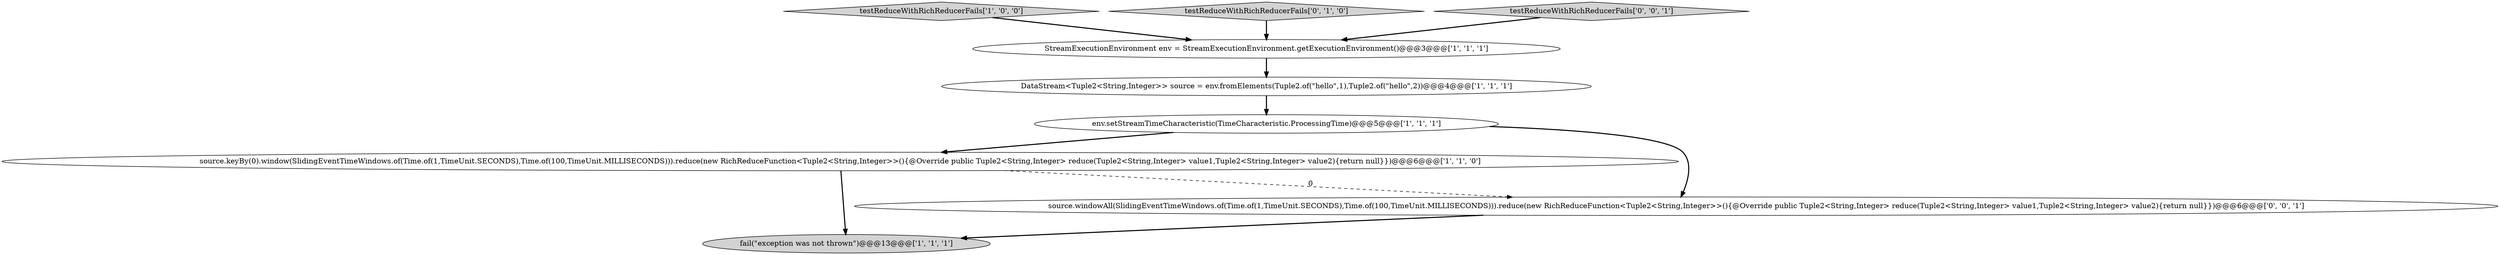 digraph {
0 [style = filled, label = "StreamExecutionEnvironment env = StreamExecutionEnvironment.getExecutionEnvironment()@@@3@@@['1', '1', '1']", fillcolor = white, shape = ellipse image = "AAA0AAABBB1BBB"];
3 [style = filled, label = "source.keyBy(0).window(SlidingEventTimeWindows.of(Time.of(1,TimeUnit.SECONDS),Time.of(100,TimeUnit.MILLISECONDS))).reduce(new RichReduceFunction<Tuple2<String,Integer>>(){@Override public Tuple2<String,Integer> reduce(Tuple2<String,Integer> value1,Tuple2<String,Integer> value2){return null}})@@@6@@@['1', '1', '0']", fillcolor = white, shape = ellipse image = "AAA0AAABBB1BBB"];
2 [style = filled, label = "testReduceWithRichReducerFails['1', '0', '0']", fillcolor = lightgray, shape = diamond image = "AAA0AAABBB1BBB"];
6 [style = filled, label = "testReduceWithRichReducerFails['0', '1', '0']", fillcolor = lightgray, shape = diamond image = "AAA0AAABBB2BBB"];
5 [style = filled, label = "fail(\"exception was not thrown\")@@@13@@@['1', '1', '1']", fillcolor = lightgray, shape = ellipse image = "AAA0AAABBB1BBB"];
8 [style = filled, label = "testReduceWithRichReducerFails['0', '0', '1']", fillcolor = lightgray, shape = diamond image = "AAA0AAABBB3BBB"];
7 [style = filled, label = "source.windowAll(SlidingEventTimeWindows.of(Time.of(1,TimeUnit.SECONDS),Time.of(100,TimeUnit.MILLISECONDS))).reduce(new RichReduceFunction<Tuple2<String,Integer>>(){@Override public Tuple2<String,Integer> reduce(Tuple2<String,Integer> value1,Tuple2<String,Integer> value2){return null}})@@@6@@@['0', '0', '1']", fillcolor = white, shape = ellipse image = "AAA0AAABBB3BBB"];
1 [style = filled, label = "DataStream<Tuple2<String,Integer>> source = env.fromElements(Tuple2.of(\"hello\",1),Tuple2.of(\"hello\",2))@@@4@@@['1', '1', '1']", fillcolor = white, shape = ellipse image = "AAA0AAABBB1BBB"];
4 [style = filled, label = "env.setStreamTimeCharacteristic(TimeCharacteristic.ProcessingTime)@@@5@@@['1', '1', '1']", fillcolor = white, shape = ellipse image = "AAA0AAABBB1BBB"];
7->5 [style = bold, label=""];
0->1 [style = bold, label=""];
6->0 [style = bold, label=""];
2->0 [style = bold, label=""];
4->7 [style = bold, label=""];
4->3 [style = bold, label=""];
8->0 [style = bold, label=""];
3->5 [style = bold, label=""];
3->7 [style = dashed, label="0"];
1->4 [style = bold, label=""];
}
